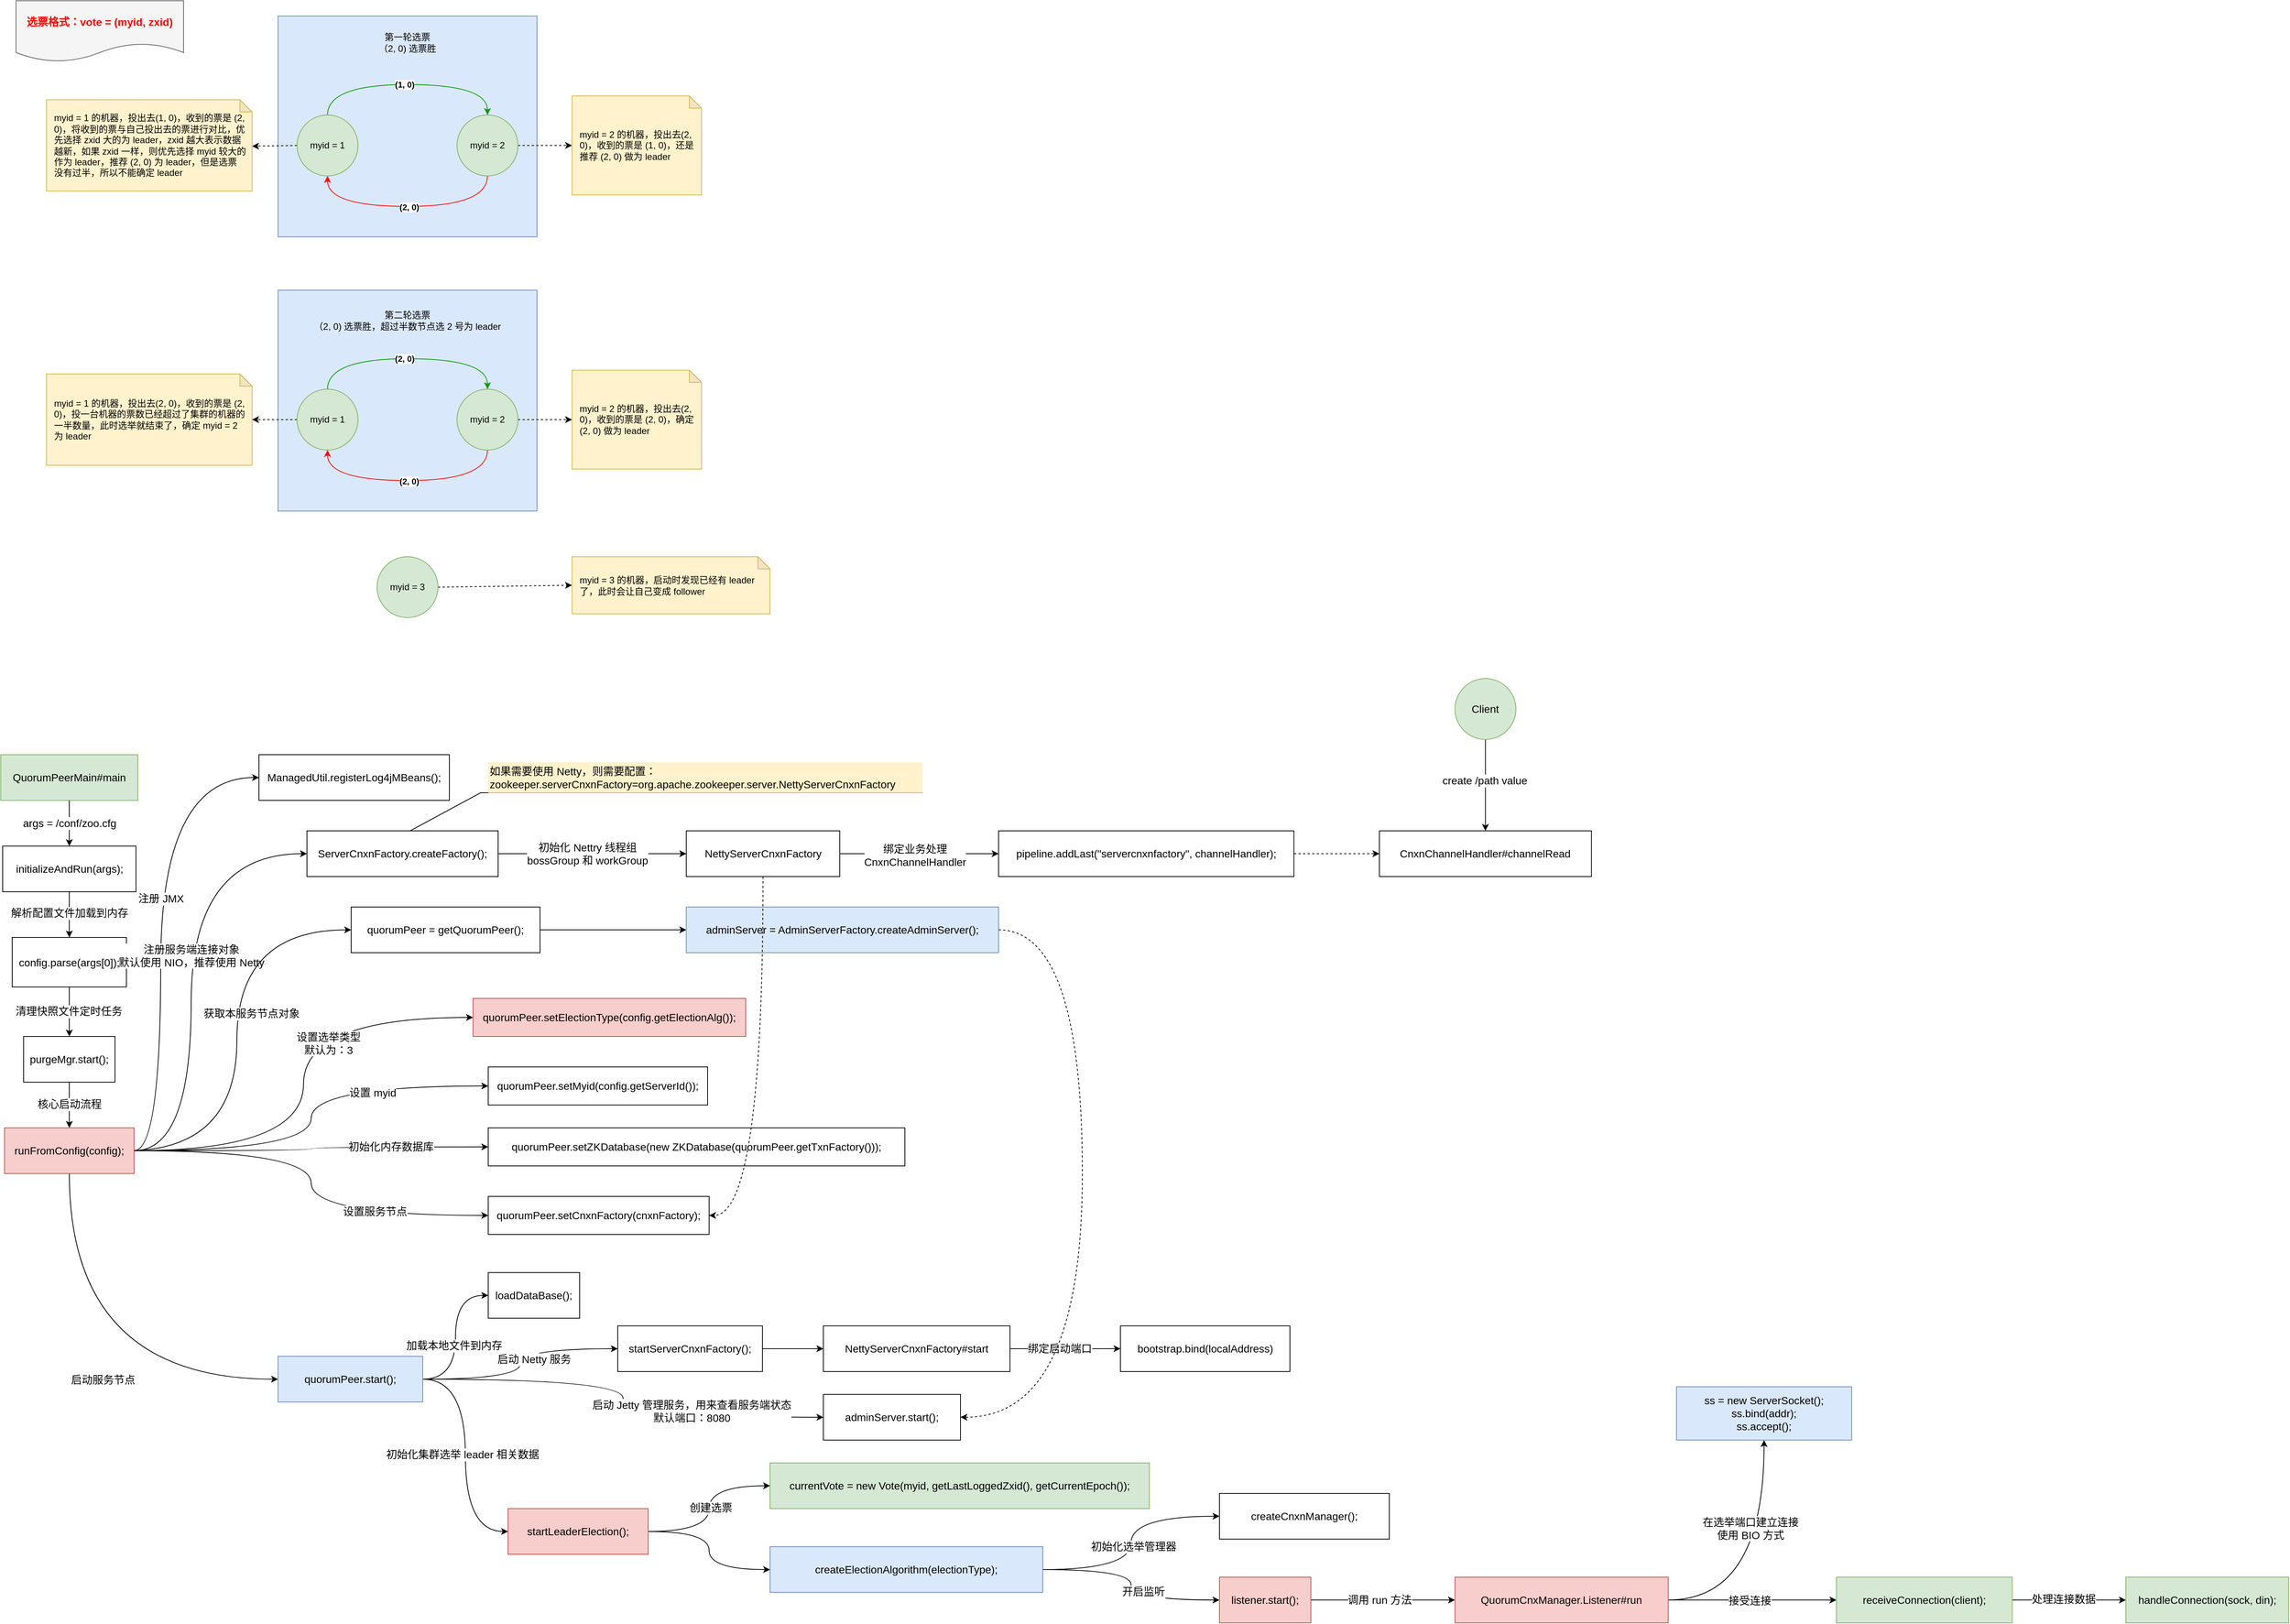 <mxfile version="16.5.6" type="github">
  <diagram id="eeuKYtuncwknBs3eNNl9" name="Page-1">
    <mxGraphModel dx="1395" dy="861" grid="1" gridSize="10" guides="1" tooltips="1" connect="1" arrows="1" fold="1" page="1" pageScale="1" pageWidth="827" pageHeight="1169" math="0" shadow="0">
      <root>
        <mxCell id="0" />
        <mxCell id="1" parent="0" />
        <mxCell id="-ZEZr_MwCLdf86qs8En4-5" value="" style="rounded=0;whiteSpace=wrap;html=1;fillColor=#dae8fc;strokeColor=#6c8ebf;" parent="1" vertex="1">
          <mxGeometry x="464" y="90" width="340" height="290" as="geometry" />
        </mxCell>
        <mxCell id="-ZEZr_MwCLdf86qs8En4-3" style="edgeStyle=orthogonalEdgeStyle;rounded=0;orthogonalLoop=1;jettySize=auto;html=1;exitX=0.5;exitY=0;exitDx=0;exitDy=0;entryX=0.5;entryY=0;entryDx=0;entryDy=0;curved=1;strokeColor=#009900;" parent="1" source="-ZEZr_MwCLdf86qs8En4-1" target="-ZEZr_MwCLdf86qs8En4-2" edge="1">
          <mxGeometry relative="1" as="geometry">
            <Array as="points">
              <mxPoint x="529" y="180" />
              <mxPoint x="739" y="180" />
            </Array>
          </mxGeometry>
        </mxCell>
        <mxCell id="-ZEZr_MwCLdf86qs8En4-7" value="&lt;b&gt;(1, 0)&lt;/b&gt;" style="edgeLabel;html=1;align=center;verticalAlign=middle;resizable=0;points=[];" parent="-ZEZr_MwCLdf86qs8En4-3" vertex="1" connectable="0">
          <mxGeometry x="-0.028" relative="1" as="geometry">
            <mxPoint as="offset" />
          </mxGeometry>
        </mxCell>
        <mxCell id="S4009wVQ3V9HcJUpgxrX-2" style="rounded=0;orthogonalLoop=1;jettySize=auto;html=1;exitX=0;exitY=0.5;exitDx=0;exitDy=0;entryX=1;entryY=0.508;entryDx=0;entryDy=0;entryPerimeter=0;dashed=1;" edge="1" parent="1" source="-ZEZr_MwCLdf86qs8En4-1" target="S4009wVQ3V9HcJUpgxrX-1">
          <mxGeometry relative="1" as="geometry" />
        </mxCell>
        <mxCell id="-ZEZr_MwCLdf86qs8En4-1" value="myid = 1" style="ellipse;whiteSpace=wrap;html=1;aspect=fixed;fillColor=#d5e8d4;strokeColor=#82b366;" parent="1" vertex="1">
          <mxGeometry x="489" y="220" width="80" height="80" as="geometry" />
        </mxCell>
        <mxCell id="-ZEZr_MwCLdf86qs8En4-4" style="edgeStyle=orthogonalEdgeStyle;curved=1;rounded=0;orthogonalLoop=1;jettySize=auto;html=1;exitX=0.5;exitY=1;exitDx=0;exitDy=0;entryX=0.5;entryY=1;entryDx=0;entryDy=0;strokeColor=#FF0000;" parent="1" source="-ZEZr_MwCLdf86qs8En4-2" target="-ZEZr_MwCLdf86qs8En4-1" edge="1">
          <mxGeometry relative="1" as="geometry">
            <Array as="points">
              <mxPoint x="739" y="340" />
              <mxPoint x="529" y="340" />
            </Array>
          </mxGeometry>
        </mxCell>
        <mxCell id="-ZEZr_MwCLdf86qs8En4-8" value="&lt;b&gt;(2, 0)&lt;/b&gt;" style="edgeLabel;html=1;align=center;verticalAlign=middle;resizable=0;points=[];" parent="-ZEZr_MwCLdf86qs8En4-4" vertex="1" connectable="0">
          <mxGeometry x="-0.014" y="1" relative="1" as="geometry">
            <mxPoint as="offset" />
          </mxGeometry>
        </mxCell>
        <mxCell id="S4009wVQ3V9HcJUpgxrX-6" style="edgeStyle=none;rounded=0;orthogonalLoop=1;jettySize=auto;html=1;exitX=1;exitY=0.5;exitDx=0;exitDy=0;dashed=1;" edge="1" parent="1" source="-ZEZr_MwCLdf86qs8En4-2" target="S4009wVQ3V9HcJUpgxrX-5">
          <mxGeometry relative="1" as="geometry" />
        </mxCell>
        <mxCell id="-ZEZr_MwCLdf86qs8En4-2" value="myid = 2" style="ellipse;whiteSpace=wrap;html=1;aspect=fixed;fillColor=#d5e8d4;strokeColor=#82b366;" parent="1" vertex="1">
          <mxGeometry x="699" y="220" width="80" height="80" as="geometry" />
        </mxCell>
        <mxCell id="-ZEZr_MwCLdf86qs8En4-6" value="第一轮选票&lt;br&gt;（2, 0) 选票胜" style="text;html=1;strokeColor=none;fillColor=none;align=center;verticalAlign=middle;whiteSpace=wrap;rounded=0;" parent="1" vertex="1">
          <mxGeometry x="576" y="110" width="116" height="30" as="geometry" />
        </mxCell>
        <mxCell id="S4009wVQ3V9HcJUpgxrX-1" value="myid = 1 的机器，投出去(1, 0)，收到的票是 (2, 0)，将收到的票与自己投出去的票进行对比，优先选择 zxid 大的为 leader，zxid 越大表示数据越新，如果 zxid 一样，则优先选择 myid 较大的作为 leader，推荐 (2, 0) 为 leader，但是选票没有过半，所以不能确定 leader" style="shape=note;whiteSpace=wrap;html=1;backgroundOutline=1;darkOpacity=0.05;size=16;perimeterSpacing=0;spacing=5;spacingTop=5;spacingLeft=5;spacingBottom=5;spacingRight=5;align=left;fillColor=#fff2cc;strokeColor=#d6b656;" vertex="1" parent="1">
          <mxGeometry x="160" y="200" width="270" height="120" as="geometry" />
        </mxCell>
        <mxCell id="S4009wVQ3V9HcJUpgxrX-5" value="myid = 2 的机器，投出去(2, 0)，收到的票是 (1, 0)，还是推荐 (2, 0) 做为 leader" style="shape=note;whiteSpace=wrap;html=1;backgroundOutline=1;darkOpacity=0.05;size=16;perimeterSpacing=0;spacing=5;spacingTop=5;spacingLeft=5;spacingBottom=5;spacingRight=5;align=left;fillColor=#fff2cc;strokeColor=#d6b656;" vertex="1" parent="1">
          <mxGeometry x="850" y="195" width="170" height="130" as="geometry" />
        </mxCell>
        <mxCell id="S4009wVQ3V9HcJUpgxrX-7" value="" style="rounded=0;whiteSpace=wrap;html=1;fillColor=#dae8fc;strokeColor=#6c8ebf;" vertex="1" parent="1">
          <mxGeometry x="464" y="450" width="340" height="290" as="geometry" />
        </mxCell>
        <mxCell id="S4009wVQ3V9HcJUpgxrX-8" style="edgeStyle=orthogonalEdgeStyle;rounded=0;orthogonalLoop=1;jettySize=auto;html=1;exitX=0.5;exitY=0;exitDx=0;exitDy=0;entryX=0.5;entryY=0;entryDx=0;entryDy=0;curved=1;strokeColor=#009900;" edge="1" parent="1" source="S4009wVQ3V9HcJUpgxrX-10" target="S4009wVQ3V9HcJUpgxrX-13">
          <mxGeometry relative="1" as="geometry">
            <Array as="points">
              <mxPoint x="529" y="540" />
              <mxPoint x="739" y="540" />
            </Array>
          </mxGeometry>
        </mxCell>
        <mxCell id="S4009wVQ3V9HcJUpgxrX-9" value="(2, 0)" style="edgeLabel;html=1;align=center;verticalAlign=middle;resizable=0;points=[];fontStyle=1" vertex="1" connectable="0" parent="S4009wVQ3V9HcJUpgxrX-8">
          <mxGeometry x="-0.028" relative="1" as="geometry">
            <mxPoint as="offset" />
          </mxGeometry>
        </mxCell>
        <mxCell id="S4009wVQ3V9HcJUpgxrX-16" style="edgeStyle=none;rounded=0;orthogonalLoop=1;jettySize=auto;html=1;exitX=0;exitY=0.5;exitDx=0;exitDy=0;entryX=1;entryY=0.5;entryDx=0;entryDy=0;entryPerimeter=0;dashed=1;" edge="1" parent="1" source="S4009wVQ3V9HcJUpgxrX-10" target="S4009wVQ3V9HcJUpgxrX-15">
          <mxGeometry relative="1" as="geometry" />
        </mxCell>
        <mxCell id="S4009wVQ3V9HcJUpgxrX-10" value="myid = 1" style="ellipse;whiteSpace=wrap;html=1;aspect=fixed;fillColor=#d5e8d4;strokeColor=#82b366;" vertex="1" parent="1">
          <mxGeometry x="489" y="580" width="80" height="80" as="geometry" />
        </mxCell>
        <mxCell id="S4009wVQ3V9HcJUpgxrX-11" style="edgeStyle=orthogonalEdgeStyle;curved=1;rounded=0;orthogonalLoop=1;jettySize=auto;html=1;exitX=0.5;exitY=1;exitDx=0;exitDy=0;entryX=0.5;entryY=1;entryDx=0;entryDy=0;strokeColor=#FF0000;" edge="1" parent="1" source="S4009wVQ3V9HcJUpgxrX-13" target="S4009wVQ3V9HcJUpgxrX-10">
          <mxGeometry relative="1" as="geometry">
            <Array as="points">
              <mxPoint x="739" y="700" />
              <mxPoint x="529" y="700" />
            </Array>
          </mxGeometry>
        </mxCell>
        <mxCell id="S4009wVQ3V9HcJUpgxrX-12" value="(2, 0)" style="edgeLabel;html=1;align=center;verticalAlign=middle;resizable=0;points=[];fontStyle=1" vertex="1" connectable="0" parent="S4009wVQ3V9HcJUpgxrX-11">
          <mxGeometry x="-0.014" y="1" relative="1" as="geometry">
            <mxPoint as="offset" />
          </mxGeometry>
        </mxCell>
        <mxCell id="S4009wVQ3V9HcJUpgxrX-18" style="edgeStyle=none;rounded=0;orthogonalLoop=1;jettySize=auto;html=1;exitX=1;exitY=0.5;exitDx=0;exitDy=0;entryX=0;entryY=0.5;entryDx=0;entryDy=0;entryPerimeter=0;dashed=1;strokeColor=#000000;" edge="1" parent="1" source="S4009wVQ3V9HcJUpgxrX-13" target="S4009wVQ3V9HcJUpgxrX-17">
          <mxGeometry relative="1" as="geometry" />
        </mxCell>
        <mxCell id="S4009wVQ3V9HcJUpgxrX-13" value="myid = 2" style="ellipse;whiteSpace=wrap;html=1;aspect=fixed;fillColor=#d5e8d4;strokeColor=#82b366;" vertex="1" parent="1">
          <mxGeometry x="699" y="580" width="80" height="80" as="geometry" />
        </mxCell>
        <mxCell id="S4009wVQ3V9HcJUpgxrX-14" value="第二轮选票&lt;br&gt;（2, 0) 选票胜，超过半数节点选 2 号为 leader" style="text;html=1;strokeColor=none;fillColor=none;align=center;verticalAlign=middle;whiteSpace=wrap;rounded=0;" vertex="1" parent="1">
          <mxGeometry x="502" y="470" width="264" height="40" as="geometry" />
        </mxCell>
        <mxCell id="S4009wVQ3V9HcJUpgxrX-15" value="myid = 1 的机器，投出去(2, 0)，收到的票是 (2, 0)，投一台机器的票数已经超过了集群的机器的一半数量，此时选举就结束了，确定 myid = 2 为 leader" style="shape=note;whiteSpace=wrap;html=1;backgroundOutline=1;darkOpacity=0.05;size=16;perimeterSpacing=0;spacing=5;spacingTop=5;spacingLeft=5;spacingBottom=5;spacingRight=5;align=left;fillColor=#fff2cc;strokeColor=#d6b656;" vertex="1" parent="1">
          <mxGeometry x="160" y="560" width="270" height="120" as="geometry" />
        </mxCell>
        <mxCell id="S4009wVQ3V9HcJUpgxrX-17" value="myid = 2 的机器，投出去(2, 0)，收到的票是 (2, 0)，确定 (2, 0) 做为 leader" style="shape=note;whiteSpace=wrap;html=1;backgroundOutline=1;darkOpacity=0.05;size=16;perimeterSpacing=0;spacing=5;spacingTop=5;spacingLeft=5;spacingBottom=5;spacingRight=5;align=left;fillColor=#fff2cc;strokeColor=#d6b656;" vertex="1" parent="1">
          <mxGeometry x="850" y="555" width="170" height="130" as="geometry" />
        </mxCell>
        <mxCell id="S4009wVQ3V9HcJUpgxrX-19" value="&lt;b&gt;&lt;font style=&quot;font-size: 14px&quot; color=&quot;#ff0000&quot;&gt;选票格式：vote = (myid, zxid)&lt;/font&gt;&lt;/b&gt;" style="shape=document;whiteSpace=wrap;html=1;boundedLbl=1;fillColor=#f5f5f5;strokeColor=#666666;fontColor=#333333;" vertex="1" parent="1">
          <mxGeometry x="120" y="70" width="220" height="80" as="geometry" />
        </mxCell>
        <mxCell id="S4009wVQ3V9HcJUpgxrX-22" style="edgeStyle=none;rounded=0;orthogonalLoop=1;jettySize=auto;html=1;exitX=1;exitY=0.5;exitDx=0;exitDy=0;entryX=0;entryY=0.5;entryDx=0;entryDy=0;entryPerimeter=0;dashed=1;fontSize=14;fontColor=#FF0000;strokeColor=#000000;" edge="1" parent="1" source="S4009wVQ3V9HcJUpgxrX-20" target="S4009wVQ3V9HcJUpgxrX-21">
          <mxGeometry relative="1" as="geometry" />
        </mxCell>
        <mxCell id="S4009wVQ3V9HcJUpgxrX-20" value="myid = 3" style="ellipse;whiteSpace=wrap;html=1;aspect=fixed;fillColor=#d5e8d4;strokeColor=#82b366;" vertex="1" parent="1">
          <mxGeometry x="594" y="800" width="80" height="80" as="geometry" />
        </mxCell>
        <mxCell id="S4009wVQ3V9HcJUpgxrX-21" value="myid = 3 的机器，启动时发现已经有 leader 了，此时会让自己变成 follower" style="shape=note;whiteSpace=wrap;html=1;backgroundOutline=1;darkOpacity=0.05;size=16;perimeterSpacing=0;spacing=5;spacingTop=5;spacingLeft=5;spacingBottom=5;spacingRight=5;align=left;fillColor=#fff2cc;strokeColor=#d6b656;" vertex="1" parent="1">
          <mxGeometry x="850" y="800" width="260" height="75" as="geometry" />
        </mxCell>
        <mxCell id="S4009wVQ3V9HcJUpgxrX-27" value="" style="edgeStyle=none;rounded=0;orthogonalLoop=1;jettySize=auto;html=1;fontFamily=Helvetica;fontSize=14;fontColor=default;strokeColor=#000000;" edge="1" parent="1" source="S4009wVQ3V9HcJUpgxrX-23" target="S4009wVQ3V9HcJUpgxrX-26">
          <mxGeometry relative="1" as="geometry" />
        </mxCell>
        <mxCell id="S4009wVQ3V9HcJUpgxrX-28" value="args = /conf/zoo.cfg" style="edgeLabel;html=1;align=center;verticalAlign=middle;resizable=0;points=[];fontSize=14;fontFamily=Helvetica;fontColor=default;" vertex="1" connectable="0" parent="S4009wVQ3V9HcJUpgxrX-27">
          <mxGeometry x="-0.312" y="-1" relative="1" as="geometry">
            <mxPoint x="1" y="9" as="offset" />
          </mxGeometry>
        </mxCell>
        <mxCell id="S4009wVQ3V9HcJUpgxrX-23" value="QuorumPeerMain#main" style="rounded=0;whiteSpace=wrap;html=1;fontSize=14;fillColor=#d5e8d4;strokeColor=#82b366;" vertex="1" parent="1">
          <mxGeometry x="100" y="1060" width="180" height="60" as="geometry" />
        </mxCell>
        <mxCell id="S4009wVQ3V9HcJUpgxrX-32" value="" style="edgeStyle=none;rounded=0;orthogonalLoop=1;jettySize=auto;html=1;fontFamily=Helvetica;fontSize=14;fontColor=default;strokeColor=#000000;" edge="1" parent="1" source="S4009wVQ3V9HcJUpgxrX-26" target="S4009wVQ3V9HcJUpgxrX-31">
          <mxGeometry relative="1" as="geometry" />
        </mxCell>
        <mxCell id="S4009wVQ3V9HcJUpgxrX-33" value="解析配置文件加载到内存" style="edgeLabel;html=1;align=center;verticalAlign=middle;resizable=0;points=[];fontSize=14;fontFamily=Helvetica;fontColor=default;" vertex="1" connectable="0" parent="S4009wVQ3V9HcJUpgxrX-32">
          <mxGeometry x="-0.067" relative="1" as="geometry">
            <mxPoint as="offset" />
          </mxGeometry>
        </mxCell>
        <mxCell id="S4009wVQ3V9HcJUpgxrX-26" value="initializeAndRun(args);" style="whiteSpace=wrap;html=1;fontSize=14;rounded=0;" vertex="1" parent="1">
          <mxGeometry x="102.5" y="1180" width="175" height="60" as="geometry" />
        </mxCell>
        <mxCell id="S4009wVQ3V9HcJUpgxrX-35" value="" style="edgeStyle=none;rounded=0;orthogonalLoop=1;jettySize=auto;html=1;fontFamily=Helvetica;fontSize=14;fontColor=default;strokeColor=#000000;" edge="1" parent="1" source="S4009wVQ3V9HcJUpgxrX-31" target="S4009wVQ3V9HcJUpgxrX-34">
          <mxGeometry relative="1" as="geometry" />
        </mxCell>
        <mxCell id="S4009wVQ3V9HcJUpgxrX-36" value="清理快照文件定时任务" style="edgeLabel;html=1;align=center;verticalAlign=middle;resizable=0;points=[];fontSize=14;fontFamily=Helvetica;fontColor=default;" vertex="1" connectable="0" parent="S4009wVQ3V9HcJUpgxrX-35">
          <mxGeometry x="-0.03" y="-1" relative="1" as="geometry">
            <mxPoint as="offset" />
          </mxGeometry>
        </mxCell>
        <mxCell id="S4009wVQ3V9HcJUpgxrX-31" value="config.parse(args[0]);" style="whiteSpace=wrap;html=1;fontSize=14;fillColor=rgb(255, 255, 255);strokeColor=rgb(0, 0, 0);fontColor=rgb(0, 0, 0);rounded=0;" vertex="1" parent="1">
          <mxGeometry x="115" y="1300" width="150" height="65" as="geometry" />
        </mxCell>
        <mxCell id="S4009wVQ3V9HcJUpgxrX-38" value="" style="edgeStyle=none;rounded=0;orthogonalLoop=1;jettySize=auto;html=1;fontFamily=Helvetica;fontSize=14;fontColor=default;strokeColor=#000000;" edge="1" parent="1" source="S4009wVQ3V9HcJUpgxrX-34" target="S4009wVQ3V9HcJUpgxrX-37">
          <mxGeometry relative="1" as="geometry" />
        </mxCell>
        <mxCell id="S4009wVQ3V9HcJUpgxrX-39" value="核心启动流程" style="edgeLabel;html=1;align=center;verticalAlign=middle;resizable=0;points=[];fontSize=14;fontFamily=Helvetica;fontColor=default;" vertex="1" connectable="0" parent="S4009wVQ3V9HcJUpgxrX-38">
          <mxGeometry x="-0.04" relative="1" as="geometry">
            <mxPoint as="offset" />
          </mxGeometry>
        </mxCell>
        <mxCell id="S4009wVQ3V9HcJUpgxrX-34" value="purgeMgr.start();" style="whiteSpace=wrap;html=1;fontSize=14;fillColor=rgb(255, 255, 255);strokeColor=rgb(0, 0, 0);fontColor=rgb(0, 0, 0);rounded=0;" vertex="1" parent="1">
          <mxGeometry x="130" y="1430" width="120" height="60" as="geometry" />
        </mxCell>
        <mxCell id="S4009wVQ3V9HcJUpgxrX-41" value="" style="edgeStyle=orthogonalEdgeStyle;rounded=0;orthogonalLoop=1;jettySize=auto;html=1;fontFamily=Helvetica;fontSize=14;fontColor=default;strokeColor=#000000;curved=1;entryX=0;entryY=0.5;entryDx=0;entryDy=0;" edge="1" parent="1" source="S4009wVQ3V9HcJUpgxrX-37" target="S4009wVQ3V9HcJUpgxrX-40">
          <mxGeometry relative="1" as="geometry">
            <Array as="points">
              <mxPoint x="310" y="1580" />
              <mxPoint x="310" y="1090" />
            </Array>
          </mxGeometry>
        </mxCell>
        <mxCell id="S4009wVQ3V9HcJUpgxrX-42" value="注册 JMX" style="edgeLabel;html=1;align=center;verticalAlign=middle;resizable=0;points=[];fontSize=14;fontFamily=Helvetica;fontColor=default;" vertex="1" connectable="0" parent="S4009wVQ3V9HcJUpgxrX-41">
          <mxGeometry x="0.12" y="1" relative="1" as="geometry">
            <mxPoint x="1" as="offset" />
          </mxGeometry>
        </mxCell>
        <mxCell id="S4009wVQ3V9HcJUpgxrX-44" value="" style="edgeStyle=orthogonalEdgeStyle;curved=1;rounded=0;orthogonalLoop=1;jettySize=auto;html=1;fontFamily=Helvetica;fontSize=14;fontColor=default;strokeColor=#000000;entryX=0;entryY=0.5;entryDx=0;entryDy=0;" edge="1" parent="1" source="S4009wVQ3V9HcJUpgxrX-37" target="S4009wVQ3V9HcJUpgxrX-43">
          <mxGeometry relative="1" as="geometry">
            <Array as="points">
              <mxPoint x="350" y="1580" />
              <mxPoint x="350" y="1190" />
            </Array>
          </mxGeometry>
        </mxCell>
        <mxCell id="S4009wVQ3V9HcJUpgxrX-45" value="注册服务端连接对象&lt;br&gt;默认使用 NIO，推荐使用 Netty" style="edgeLabel;html=1;align=center;verticalAlign=middle;resizable=0;points=[];fontSize=14;fontFamily=Helvetica;fontColor=default;" vertex="1" connectable="0" parent="S4009wVQ3V9HcJUpgxrX-44">
          <mxGeometry x="0.078" y="1" relative="1" as="geometry">
            <mxPoint x="1" y="1" as="offset" />
          </mxGeometry>
        </mxCell>
        <mxCell id="S4009wVQ3V9HcJUpgxrX-61" value="" style="edgeStyle=orthogonalEdgeStyle;rounded=0;orthogonalLoop=1;jettySize=auto;html=1;fontFamily=Helvetica;fontSize=14;fontColor=default;strokeColor=#000000;exitX=1;exitY=0.5;exitDx=0;exitDy=0;curved=1;entryX=0;entryY=0.5;entryDx=0;entryDy=0;" edge="1" parent="1" target="S4009wVQ3V9HcJUpgxrX-60">
          <mxGeometry relative="1" as="geometry">
            <mxPoint x="265" y="1580" as="sourcePoint" />
            <mxPoint x="550" y="1290" as="targetPoint" />
            <Array as="points">
              <mxPoint x="410" y="1580" />
              <mxPoint x="410" y="1290" />
            </Array>
          </mxGeometry>
        </mxCell>
        <mxCell id="S4009wVQ3V9HcJUpgxrX-62" value="获取本服务节点对象" style="edgeLabel;html=1;align=center;verticalAlign=middle;resizable=0;points=[];fontSize=14;fontFamily=Helvetica;fontColor=default;" vertex="1" connectable="0" parent="S4009wVQ3V9HcJUpgxrX-61">
          <mxGeometry x="0.67" y="-27" relative="1" as="geometry">
            <mxPoint x="-35" y="83" as="offset" />
          </mxGeometry>
        </mxCell>
        <mxCell id="S4009wVQ3V9HcJUpgxrX-78" value="" style="edgeStyle=orthogonalEdgeStyle;curved=1;rounded=0;orthogonalLoop=1;jettySize=auto;html=1;fontFamily=Helvetica;fontSize=14;fontColor=default;strokeColor=#000000;entryX=0;entryY=0.5;entryDx=0;entryDy=0;exitX=0.5;exitY=1;exitDx=0;exitDy=0;" edge="1" parent="1" source="S4009wVQ3V9HcJUpgxrX-37" target="S4009wVQ3V9HcJUpgxrX-77">
          <mxGeometry relative="1" as="geometry" />
        </mxCell>
        <mxCell id="S4009wVQ3V9HcJUpgxrX-79" value="启动服务节点" style="edgeLabel;html=1;align=center;verticalAlign=middle;resizable=0;points=[];fontSize=14;fontFamily=Helvetica;fontColor=default;" vertex="1" connectable="0" parent="S4009wVQ3V9HcJUpgxrX-78">
          <mxGeometry x="0.154" y="-3" relative="1" as="geometry">
            <mxPoint y="-2" as="offset" />
          </mxGeometry>
        </mxCell>
        <mxCell id="S4009wVQ3V9HcJUpgxrX-93" style="edgeStyle=orthogonalEdgeStyle;curved=1;rounded=0;orthogonalLoop=1;jettySize=auto;html=1;exitX=1;exitY=0.5;exitDx=0;exitDy=0;entryX=0;entryY=0.5;entryDx=0;entryDy=0;fontFamily=Helvetica;fontSize=14;fontColor=default;strokeColor=#000000;" edge="1" parent="1" source="S4009wVQ3V9HcJUpgxrX-37" target="S4009wVQ3V9HcJUpgxrX-67">
          <mxGeometry relative="1" as="geometry" />
        </mxCell>
        <mxCell id="S4009wVQ3V9HcJUpgxrX-96" value="设置 myid" style="edgeLabel;html=1;align=center;verticalAlign=middle;resizable=0;points=[];fontSize=14;fontFamily=Helvetica;fontColor=default;" vertex="1" connectable="0" parent="S4009wVQ3V9HcJUpgxrX-93">
          <mxGeometry x="0.445" y="-9" relative="1" as="geometry">
            <mxPoint as="offset" />
          </mxGeometry>
        </mxCell>
        <mxCell id="S4009wVQ3V9HcJUpgxrX-94" style="edgeStyle=orthogonalEdgeStyle;curved=1;rounded=0;orthogonalLoop=1;jettySize=auto;html=1;exitX=1;exitY=0.5;exitDx=0;exitDy=0;entryX=0;entryY=0.5;entryDx=0;entryDy=0;fontFamily=Helvetica;fontSize=14;fontColor=default;strokeColor=#000000;" edge="1" parent="1" source="S4009wVQ3V9HcJUpgxrX-37" target="S4009wVQ3V9HcJUpgxrX-71">
          <mxGeometry relative="1" as="geometry" />
        </mxCell>
        <mxCell id="S4009wVQ3V9HcJUpgxrX-97" value="初始化内存数据库" style="edgeLabel;html=1;align=center;verticalAlign=middle;resizable=0;points=[];fontSize=14;fontFamily=Helvetica;fontColor=default;" vertex="1" connectable="0" parent="S4009wVQ3V9HcJUpgxrX-94">
          <mxGeometry x="0.456" relative="1" as="geometry">
            <mxPoint as="offset" />
          </mxGeometry>
        </mxCell>
        <mxCell id="S4009wVQ3V9HcJUpgxrX-95" style="edgeStyle=orthogonalEdgeStyle;curved=1;rounded=0;orthogonalLoop=1;jettySize=auto;html=1;exitX=1;exitY=0.5;exitDx=0;exitDy=0;entryX=0;entryY=0.5;entryDx=0;entryDy=0;fontFamily=Helvetica;fontSize=14;fontColor=default;strokeColor=#000000;" edge="1" parent="1" source="S4009wVQ3V9HcJUpgxrX-37" target="S4009wVQ3V9HcJUpgxrX-74">
          <mxGeometry relative="1" as="geometry" />
        </mxCell>
        <mxCell id="S4009wVQ3V9HcJUpgxrX-98" value="设置服务节点" style="edgeLabel;html=1;align=center;verticalAlign=middle;resizable=0;points=[];fontSize=14;fontFamily=Helvetica;fontColor=default;" vertex="1" connectable="0" parent="S4009wVQ3V9HcJUpgxrX-95">
          <mxGeometry x="0.458" y="5" relative="1" as="geometry">
            <mxPoint as="offset" />
          </mxGeometry>
        </mxCell>
        <mxCell id="S4009wVQ3V9HcJUpgxrX-37" value="runFromConfig(config);" style="whiteSpace=wrap;html=1;fontSize=14;fillColor=#f8cecc;strokeColor=#b85450;rounded=0;" vertex="1" parent="1">
          <mxGeometry x="105" y="1550" width="170" height="60" as="geometry" />
        </mxCell>
        <mxCell id="S4009wVQ3V9HcJUpgxrX-40" value="ManagedUtil.registerLog4jMBeans();" style="whiteSpace=wrap;html=1;fontSize=14;rounded=0;" vertex="1" parent="1">
          <mxGeometry x="439" y="1060" width="250" height="60" as="geometry" />
        </mxCell>
        <mxCell id="S4009wVQ3V9HcJUpgxrX-47" value="" style="edgeStyle=orthogonalEdgeStyle;curved=1;rounded=0;orthogonalLoop=1;jettySize=auto;html=1;fontFamily=Helvetica;fontSize=14;fontColor=default;strokeColor=#000000;" edge="1" parent="1" source="S4009wVQ3V9HcJUpgxrX-43" target="S4009wVQ3V9HcJUpgxrX-46">
          <mxGeometry relative="1" as="geometry" />
        </mxCell>
        <mxCell id="S4009wVQ3V9HcJUpgxrX-51" value="初始化 Nettry 线程组&lt;br&gt;bossGroup 和 workGroup" style="edgeLabel;html=1;align=center;verticalAlign=middle;resizable=0;points=[];fontSize=14;fontFamily=Helvetica;fontColor=default;" vertex="1" connectable="0" parent="S4009wVQ3V9HcJUpgxrX-47">
          <mxGeometry x="-0.216" relative="1" as="geometry">
            <mxPoint x="20" as="offset" />
          </mxGeometry>
        </mxCell>
        <mxCell id="S4009wVQ3V9HcJUpgxrX-43" value="ServerCnxnFactory.createFactory();" style="whiteSpace=wrap;html=1;fontSize=14;rounded=0;" vertex="1" parent="1">
          <mxGeometry x="502" y="1160" width="251" height="60" as="geometry" />
        </mxCell>
        <mxCell id="S4009wVQ3V9HcJUpgxrX-53" value="" style="edgeStyle=entityRelationEdgeStyle;rounded=0;orthogonalLoop=1;jettySize=auto;html=1;fontFamily=Helvetica;fontSize=14;fontColor=default;strokeColor=#000000;" edge="1" parent="1" source="S4009wVQ3V9HcJUpgxrX-46" target="S4009wVQ3V9HcJUpgxrX-52">
          <mxGeometry relative="1" as="geometry" />
        </mxCell>
        <mxCell id="S4009wVQ3V9HcJUpgxrX-54" value="绑定业务处理&lt;br&gt;CnxnChannelHandler" style="edgeLabel;html=1;align=center;verticalAlign=middle;resizable=0;points=[];fontSize=14;fontFamily=Helvetica;fontColor=default;" vertex="1" connectable="0" parent="S4009wVQ3V9HcJUpgxrX-53">
          <mxGeometry x="-0.064" y="-1" relative="1" as="geometry">
            <mxPoint x="1" y="1" as="offset" />
          </mxGeometry>
        </mxCell>
        <mxCell id="S4009wVQ3V9HcJUpgxrX-46" value="&lt;span style=&quot;text-align: left&quot;&gt;NettyServerCnxnFactory&lt;/span&gt;" style="whiteSpace=wrap;html=1;fontSize=14;fillColor=rgb(255, 255, 255);strokeColor=rgb(0, 0, 0);fontColor=rgb(0, 0, 0);rounded=0;" vertex="1" parent="1">
          <mxGeometry x="1000" y="1160" width="201.5" height="60" as="geometry" />
        </mxCell>
        <mxCell id="S4009wVQ3V9HcJUpgxrX-49" value="如果需要使用 Netty，则需要配置：&amp;nbsp;&lt;br&gt;zookeeper.serverCnxnFactory=org.apache.zookeeper.server.NettyServerCnxnFactory" style="whiteSpace=wrap;html=1;shape=partialRectangle;top=0;left=0;bottom=1;right=0;points=[[0,1],[1,1]];fillColor=#fff2cc;align=left;verticalAlign=bottom;routingCenterY=0.5;snapToPoint=1;recursiveResize=0;autosize=1;treeFolding=1;treeMoving=1;newEdgeStyle={&quot;edgeStyle&quot;:&quot;entityRelationEdgeStyle&quot;,&quot;startArrow&quot;:&quot;none&quot;,&quot;endArrow&quot;:&quot;none&quot;,&quot;segment&quot;:10,&quot;curved&quot;:1};rounded=0;fontFamily=Helvetica;fontSize=14;strokeColor=#d6b656;" vertex="1" parent="1">
          <mxGeometry x="740" y="1070" width="570" height="40" as="geometry" />
        </mxCell>
        <mxCell id="S4009wVQ3V9HcJUpgxrX-50" value="" style="edgeStyle=entityRelationEdgeStyle;startArrow=none;endArrow=none;segment=10;rounded=0;fontColor=#000000;fontFamily=Helvetica;fontSize=14;strokeColor=#000000;exitX=0.5;exitY=0;exitDx=0;exitDy=0;" edge="1" target="S4009wVQ3V9HcJUpgxrX-49" parent="1" source="S4009wVQ3V9HcJUpgxrX-43">
          <mxGeometry relative="1" as="geometry">
            <mxPoint x="616.25" y="1150" as="sourcePoint" />
          </mxGeometry>
        </mxCell>
        <mxCell id="S4009wVQ3V9HcJUpgxrX-56" value="" style="edgeStyle=entityRelationEdgeStyle;rounded=0;orthogonalLoop=1;jettySize=auto;html=1;fontFamily=Helvetica;fontSize=14;fontColor=default;strokeColor=#000000;dashed=1;" edge="1" parent="1" source="S4009wVQ3V9HcJUpgxrX-52" target="S4009wVQ3V9HcJUpgxrX-55">
          <mxGeometry relative="1" as="geometry" />
        </mxCell>
        <mxCell id="S4009wVQ3V9HcJUpgxrX-52" value="pipeline.addLast(&quot;servercnxnfactory&quot;, channelHandler);" style="whiteSpace=wrap;html=1;fontSize=14;fillColor=rgb(255, 255, 255);strokeColor=rgb(0, 0, 0);fontColor=rgb(0, 0, 0);rounded=0;" vertex="1" parent="1">
          <mxGeometry x="1410" y="1160" width="387.75" height="60" as="geometry" />
        </mxCell>
        <mxCell id="S4009wVQ3V9HcJUpgxrX-55" value="CnxnChannelHandler#channelRead" style="whiteSpace=wrap;html=1;fontSize=14;fillColor=rgb(255, 255, 255);strokeColor=rgb(0, 0, 0);fontColor=rgb(0, 0, 0);rounded=0;" vertex="1" parent="1">
          <mxGeometry x="1910" y="1160" width="278.38" height="60" as="geometry" />
        </mxCell>
        <mxCell id="S4009wVQ3V9HcJUpgxrX-58" style="rounded=0;orthogonalLoop=1;jettySize=auto;html=1;exitX=0.5;exitY=1;exitDx=0;exitDy=0;entryX=0.5;entryY=0;entryDx=0;entryDy=0;fontFamily=Helvetica;fontSize=14;fontColor=default;strokeColor=#000000;" edge="1" parent="1" source="S4009wVQ3V9HcJUpgxrX-57" target="S4009wVQ3V9HcJUpgxrX-55">
          <mxGeometry relative="1" as="geometry" />
        </mxCell>
        <mxCell id="S4009wVQ3V9HcJUpgxrX-59" value="create /path value" style="edgeLabel;html=1;align=center;verticalAlign=middle;resizable=0;points=[];fontSize=14;fontFamily=Helvetica;fontColor=default;" vertex="1" connectable="0" parent="S4009wVQ3V9HcJUpgxrX-58">
          <mxGeometry x="-0.1" y="-1" relative="1" as="geometry">
            <mxPoint as="offset" />
          </mxGeometry>
        </mxCell>
        <mxCell id="S4009wVQ3V9HcJUpgxrX-57" value="Client" style="ellipse;whiteSpace=wrap;html=1;aspect=fixed;rounded=0;fontFamily=Helvetica;fontSize=14;strokeColor=#82b366;fillColor=#d5e8d4;" vertex="1" parent="1">
          <mxGeometry x="2009.19" y="960" width="80" height="80" as="geometry" />
        </mxCell>
        <mxCell id="S4009wVQ3V9HcJUpgxrX-66" value="" style="edgeStyle=orthogonalEdgeStyle;curved=1;rounded=0;orthogonalLoop=1;jettySize=auto;html=1;fontFamily=Helvetica;fontSize=14;fontColor=default;strokeColor=#000000;exitX=1;exitY=0.5;exitDx=0;exitDy=0;entryX=0;entryY=0.5;entryDx=0;entryDy=0;" edge="1" parent="1" source="S4009wVQ3V9HcJUpgxrX-37" target="S4009wVQ3V9HcJUpgxrX-65">
          <mxGeometry relative="1" as="geometry" />
        </mxCell>
        <mxCell id="S4009wVQ3V9HcJUpgxrX-69" value="设置选举类型&lt;br&gt;默认为：3" style="edgeLabel;html=1;align=center;verticalAlign=middle;resizable=0;points=[];fontSize=14;fontFamily=Helvetica;fontColor=default;" vertex="1" connectable="0" parent="S4009wVQ3V9HcJUpgxrX-66">
          <mxGeometry x="0.172" relative="1" as="geometry">
            <mxPoint x="32" as="offset" />
          </mxGeometry>
        </mxCell>
        <mxCell id="S4009wVQ3V9HcJUpgxrX-92" value="" style="edgeStyle=orthogonalEdgeStyle;curved=1;rounded=0;orthogonalLoop=1;jettySize=auto;html=1;fontFamily=Helvetica;fontSize=14;fontColor=default;strokeColor=#000000;" edge="1" parent="1" source="S4009wVQ3V9HcJUpgxrX-60" target="S4009wVQ3V9HcJUpgxrX-91">
          <mxGeometry relative="1" as="geometry" />
        </mxCell>
        <mxCell id="S4009wVQ3V9HcJUpgxrX-60" value="quorumPeer = getQuorumPeer();" style="whiteSpace=wrap;html=1;fontSize=14;rounded=0;" vertex="1" parent="1">
          <mxGeometry x="560" y="1260" width="248" height="60" as="geometry" />
        </mxCell>
        <mxCell id="S4009wVQ3V9HcJUpgxrX-65" value="&lt;div&gt;quorumPeer.setElectionType(config.getElectionAlg());&lt;/div&gt;" style="whiteSpace=wrap;html=1;fontSize=14;fillColor=#f8cecc;strokeColor=#b85450;rounded=0;" vertex="1" parent="1">
          <mxGeometry x="720" y="1380" width="358" height="50" as="geometry" />
        </mxCell>
        <mxCell id="S4009wVQ3V9HcJUpgxrX-67" value="&lt;span&gt;quorumPeer.setMyid(config.getServerId());&lt;/span&gt;" style="whiteSpace=wrap;html=1;fontSize=14;fillColor=rgb(255, 255, 255);strokeColor=rgb(0, 0, 0);fontColor=rgb(0, 0, 0);rounded=0;" vertex="1" parent="1">
          <mxGeometry x="740" y="1470" width="288" height="50" as="geometry" />
        </mxCell>
        <mxCell id="S4009wVQ3V9HcJUpgxrX-71" value="quorumPeer.setZKDatabase(new ZKDatabase(quorumPeer.getTxnFactory()));" style="whiteSpace=wrap;html=1;fontSize=14;fillColor=rgb(255, 255, 255);strokeColor=rgb(0, 0, 0);fontColor=rgb(0, 0, 0);rounded=0;" vertex="1" parent="1">
          <mxGeometry x="740" y="1550" width="547" height="50" as="geometry" />
        </mxCell>
        <mxCell id="S4009wVQ3V9HcJUpgxrX-74" value="quorumPeer.setCnxnFactory(cnxnFactory);" style="whiteSpace=wrap;html=1;fontSize=14;fillColor=rgb(255, 255, 255);strokeColor=rgb(0, 0, 0);fontColor=rgb(0, 0, 0);rounded=0;" vertex="1" parent="1">
          <mxGeometry x="740" y="1640" width="290" height="50" as="geometry" />
        </mxCell>
        <mxCell id="S4009wVQ3V9HcJUpgxrX-81" value="" style="edgeStyle=orthogonalEdgeStyle;curved=1;rounded=0;orthogonalLoop=1;jettySize=auto;html=1;fontFamily=Helvetica;fontSize=14;fontColor=default;strokeColor=#000000;entryX=0;entryY=0.5;entryDx=0;entryDy=0;" edge="1" parent="1" source="S4009wVQ3V9HcJUpgxrX-77" target="S4009wVQ3V9HcJUpgxrX-80">
          <mxGeometry relative="1" as="geometry" />
        </mxCell>
        <mxCell id="S4009wVQ3V9HcJUpgxrX-82" value="加载本地文件到内存" style="edgeLabel;html=1;align=center;verticalAlign=middle;resizable=0;points=[];fontSize=14;fontFamily=Helvetica;fontColor=default;" vertex="1" connectable="0" parent="S4009wVQ3V9HcJUpgxrX-81">
          <mxGeometry x="-0.096" y="2" relative="1" as="geometry">
            <mxPoint y="1" as="offset" />
          </mxGeometry>
        </mxCell>
        <mxCell id="S4009wVQ3V9HcJUpgxrX-99" style="edgeStyle=orthogonalEdgeStyle;curved=1;rounded=0;orthogonalLoop=1;jettySize=auto;html=1;exitX=1;exitY=0.5;exitDx=0;exitDy=0;entryX=0;entryY=0.5;entryDx=0;entryDy=0;fontFamily=Helvetica;fontSize=14;fontColor=default;strokeColor=#000000;" edge="1" parent="1" source="S4009wVQ3V9HcJUpgxrX-77" target="S4009wVQ3V9HcJUpgxrX-83">
          <mxGeometry relative="1" as="geometry" />
        </mxCell>
        <mxCell id="S4009wVQ3V9HcJUpgxrX-100" value="启动 Netty 服务" style="edgeLabel;html=1;align=center;verticalAlign=middle;resizable=0;points=[];fontSize=14;fontFamily=Helvetica;fontColor=default;" vertex="1" connectable="0" parent="S4009wVQ3V9HcJUpgxrX-99">
          <mxGeometry x="0.043" y="-3" relative="1" as="geometry">
            <mxPoint x="15" as="offset" />
          </mxGeometry>
        </mxCell>
        <mxCell id="S4009wVQ3V9HcJUpgxrX-103" value="" style="edgeStyle=orthogonalEdgeStyle;curved=1;rounded=0;orthogonalLoop=1;jettySize=auto;html=1;fontFamily=Helvetica;fontSize=14;fontColor=default;strokeColor=#000000;entryX=0;entryY=0.5;entryDx=0;entryDy=0;" edge="1" parent="1" source="S4009wVQ3V9HcJUpgxrX-77" target="S4009wVQ3V9HcJUpgxrX-102">
          <mxGeometry relative="1" as="geometry" />
        </mxCell>
        <mxCell id="S4009wVQ3V9HcJUpgxrX-104" value="启动 Jetty 管理服务，用来查看服务端状态&lt;br&gt;默认端口：8080" style="edgeLabel;html=1;align=center;verticalAlign=middle;resizable=0;points=[];fontSize=14;fontFamily=Helvetica;fontColor=default;" vertex="1" connectable="0" parent="S4009wVQ3V9HcJUpgxrX-103">
          <mxGeometry x="0.398" y="8" relative="1" as="geometry">
            <mxPoint as="offset" />
          </mxGeometry>
        </mxCell>
        <mxCell id="S4009wVQ3V9HcJUpgxrX-109" value="" style="edgeStyle=orthogonalEdgeStyle;curved=1;rounded=0;orthogonalLoop=1;jettySize=auto;html=1;fontFamily=Helvetica;fontSize=14;fontColor=default;strokeColor=#000000;entryX=0;entryY=0.5;entryDx=0;entryDy=0;" edge="1" parent="1" source="S4009wVQ3V9HcJUpgxrX-77" target="S4009wVQ3V9HcJUpgxrX-108">
          <mxGeometry relative="1" as="geometry" />
        </mxCell>
        <mxCell id="S4009wVQ3V9HcJUpgxrX-110" value="初始化集群选举 leader 相关数据" style="edgeLabel;html=1;align=center;verticalAlign=middle;resizable=0;points=[];fontSize=14;fontFamily=Helvetica;fontColor=default;" vertex="1" connectable="0" parent="S4009wVQ3V9HcJUpgxrX-109">
          <mxGeometry x="-0.006" y="-4" relative="1" as="geometry">
            <mxPoint as="offset" />
          </mxGeometry>
        </mxCell>
        <mxCell id="S4009wVQ3V9HcJUpgxrX-77" value="quorumPeer.start();" style="whiteSpace=wrap;html=1;fontSize=14;fillColor=#dae8fc;strokeColor=#6c8ebf;rounded=0;" vertex="1" parent="1">
          <mxGeometry x="464" y="1850" width="190" height="60" as="geometry" />
        </mxCell>
        <mxCell id="S4009wVQ3V9HcJUpgxrX-80" value="loadDataBase();" style="whiteSpace=wrap;html=1;fontSize=14;rounded=0;" vertex="1" parent="1">
          <mxGeometry x="740" y="1740" width="120" height="60" as="geometry" />
        </mxCell>
        <mxCell id="S4009wVQ3V9HcJUpgxrX-88" value="" style="edgeStyle=orthogonalEdgeStyle;curved=1;rounded=0;orthogonalLoop=1;jettySize=auto;html=1;fontFamily=Helvetica;fontSize=14;fontColor=default;strokeColor=#000000;" edge="1" parent="1" source="S4009wVQ3V9HcJUpgxrX-83" target="S4009wVQ3V9HcJUpgxrX-87">
          <mxGeometry relative="1" as="geometry" />
        </mxCell>
        <mxCell id="S4009wVQ3V9HcJUpgxrX-83" value="startServerCnxnFactory();" style="whiteSpace=wrap;html=1;fontSize=14;rounded=0;" vertex="1" parent="1">
          <mxGeometry x="910" y="1810" width="190" height="60" as="geometry" />
        </mxCell>
        <mxCell id="S4009wVQ3V9HcJUpgxrX-90" value="" style="edgeStyle=orthogonalEdgeStyle;curved=1;rounded=0;orthogonalLoop=1;jettySize=auto;html=1;fontFamily=Helvetica;fontSize=14;fontColor=default;strokeColor=#000000;" edge="1" parent="1" source="S4009wVQ3V9HcJUpgxrX-87" target="S4009wVQ3V9HcJUpgxrX-89">
          <mxGeometry relative="1" as="geometry" />
        </mxCell>
        <mxCell id="S4009wVQ3V9HcJUpgxrX-101" value="绑定启动端口" style="edgeLabel;html=1;align=center;verticalAlign=middle;resizable=0;points=[];fontSize=14;fontFamily=Helvetica;fontColor=default;" vertex="1" connectable="0" parent="S4009wVQ3V9HcJUpgxrX-90">
          <mxGeometry x="-0.336" y="-2" relative="1" as="geometry">
            <mxPoint x="17" y="-2" as="offset" />
          </mxGeometry>
        </mxCell>
        <mxCell id="S4009wVQ3V9HcJUpgxrX-87" value="NettyServerCnxnFactory#start" style="whiteSpace=wrap;html=1;fontSize=14;fillColor=rgb(255, 255, 255);strokeColor=rgb(0, 0, 0);fontColor=rgb(0, 0, 0);rounded=0;" vertex="1" parent="1">
          <mxGeometry x="1180" y="1810" width="245" height="60" as="geometry" />
        </mxCell>
        <mxCell id="S4009wVQ3V9HcJUpgxrX-89" value="bootstrap.bind(localAddress)" style="whiteSpace=wrap;html=1;fontSize=14;fillColor=rgb(255, 255, 255);strokeColor=rgb(0, 0, 0);fontColor=rgb(0, 0, 0);rounded=0;" vertex="1" parent="1">
          <mxGeometry x="1570" y="1810" width="222.5" height="60" as="geometry" />
        </mxCell>
        <mxCell id="S4009wVQ3V9HcJUpgxrX-107" style="edgeStyle=orthogonalEdgeStyle;curved=1;rounded=0;orthogonalLoop=1;jettySize=auto;html=1;exitX=1;exitY=0.5;exitDx=0;exitDy=0;entryX=1;entryY=0.5;entryDx=0;entryDy=0;dashed=1;fontFamily=Helvetica;fontSize=14;fontColor=default;strokeColor=#000000;" edge="1" parent="1" source="S4009wVQ3V9HcJUpgxrX-91" target="S4009wVQ3V9HcJUpgxrX-102">
          <mxGeometry relative="1" as="geometry">
            <Array as="points">
              <mxPoint x="1520" y="1290" />
              <mxPoint x="1520" y="1930" />
            </Array>
          </mxGeometry>
        </mxCell>
        <mxCell id="S4009wVQ3V9HcJUpgxrX-91" value="adminServer = AdminServerFactory.createAdminServer();" style="whiteSpace=wrap;html=1;fontSize=14;fillColor=#dae8fc;strokeColor=#6c8ebf;rounded=0;" vertex="1" parent="1">
          <mxGeometry x="1000" y="1260" width="410" height="60" as="geometry" />
        </mxCell>
        <mxCell id="S4009wVQ3V9HcJUpgxrX-102" value="adminServer.start();" style="whiteSpace=wrap;html=1;fontSize=14;rounded=0;" vertex="1" parent="1">
          <mxGeometry x="1180" y="1900" width="180" height="60" as="geometry" />
        </mxCell>
        <mxCell id="S4009wVQ3V9HcJUpgxrX-106" style="edgeStyle=orthogonalEdgeStyle;curved=1;rounded=0;orthogonalLoop=1;jettySize=auto;html=1;exitX=0.5;exitY=1;exitDx=0;exitDy=0;entryX=1;entryY=0.5;entryDx=0;entryDy=0;dashed=1;fontFamily=Helvetica;fontSize=14;fontColor=default;strokeColor=#000000;" edge="1" parent="1" source="S4009wVQ3V9HcJUpgxrX-46" target="S4009wVQ3V9HcJUpgxrX-74">
          <mxGeometry relative="1" as="geometry" />
        </mxCell>
        <mxCell id="S4009wVQ3V9HcJUpgxrX-112" value="" style="edgeStyle=orthogonalEdgeStyle;curved=1;rounded=0;orthogonalLoop=1;jettySize=auto;html=1;fontFamily=Helvetica;fontSize=14;fontColor=default;strokeColor=#000000;" edge="1" parent="1" source="S4009wVQ3V9HcJUpgxrX-108" target="S4009wVQ3V9HcJUpgxrX-111">
          <mxGeometry relative="1" as="geometry" />
        </mxCell>
        <mxCell id="S4009wVQ3V9HcJUpgxrX-113" value="创建选票" style="edgeLabel;html=1;align=center;verticalAlign=middle;resizable=0;points=[];fontSize=14;fontFamily=Helvetica;fontColor=default;" vertex="1" connectable="0" parent="S4009wVQ3V9HcJUpgxrX-112">
          <mxGeometry x="0.015" y="-2" relative="1" as="geometry">
            <mxPoint as="offset" />
          </mxGeometry>
        </mxCell>
        <mxCell id="S4009wVQ3V9HcJUpgxrX-115" value="" style="edgeStyle=orthogonalEdgeStyle;curved=1;rounded=0;orthogonalLoop=1;jettySize=auto;html=1;fontFamily=Helvetica;fontSize=14;fontColor=default;strokeColor=#000000;" edge="1" parent="1" source="S4009wVQ3V9HcJUpgxrX-108" target="S4009wVQ3V9HcJUpgxrX-114">
          <mxGeometry relative="1" as="geometry" />
        </mxCell>
        <mxCell id="S4009wVQ3V9HcJUpgxrX-108" value="startLeaderElection();" style="whiteSpace=wrap;html=1;fontSize=14;rounded=0;fillColor=#f8cecc;strokeColor=#b85450;" vertex="1" parent="1">
          <mxGeometry x="766" y="2050" width="184" height="60" as="geometry" />
        </mxCell>
        <mxCell id="S4009wVQ3V9HcJUpgxrX-111" value="currentVote = new Vote(myid, getLastLoggedZxid(), getCurrentEpoch());" style="whiteSpace=wrap;html=1;fontSize=14;rounded=0;fillColor=#d5e8d4;strokeColor=#82b366;" vertex="1" parent="1">
          <mxGeometry x="1110" y="1990" width="498" height="60" as="geometry" />
        </mxCell>
        <mxCell id="S4009wVQ3V9HcJUpgxrX-118" value="" style="edgeStyle=orthogonalEdgeStyle;curved=1;rounded=0;orthogonalLoop=1;jettySize=auto;html=1;fontFamily=Helvetica;fontSize=14;fontColor=default;strokeColor=#000000;entryX=0;entryY=0.5;entryDx=0;entryDy=0;" edge="1" parent="1" source="S4009wVQ3V9HcJUpgxrX-114" target="S4009wVQ3V9HcJUpgxrX-117">
          <mxGeometry relative="1" as="geometry" />
        </mxCell>
        <mxCell id="S4009wVQ3V9HcJUpgxrX-119" value="初始化选举管理器" style="edgeLabel;html=1;align=center;verticalAlign=middle;resizable=0;points=[];fontSize=14;fontFamily=Helvetica;fontColor=default;" vertex="1" connectable="0" parent="S4009wVQ3V9HcJUpgxrX-118">
          <mxGeometry x="-0.143" y="-2" relative="1" as="geometry">
            <mxPoint x="1" y="-17" as="offset" />
          </mxGeometry>
        </mxCell>
        <mxCell id="S4009wVQ3V9HcJUpgxrX-121" value="" style="edgeStyle=orthogonalEdgeStyle;curved=1;rounded=0;orthogonalLoop=1;jettySize=auto;html=1;fontFamily=Helvetica;fontSize=14;fontColor=default;strokeColor=#000000;entryX=0;entryY=0.5;entryDx=0;entryDy=0;" edge="1" parent="1" source="S4009wVQ3V9HcJUpgxrX-114" target="S4009wVQ3V9HcJUpgxrX-120">
          <mxGeometry relative="1" as="geometry" />
        </mxCell>
        <mxCell id="S4009wVQ3V9HcJUpgxrX-122" value="开启监听" style="edgeLabel;html=1;align=center;verticalAlign=middle;resizable=0;points=[];fontSize=14;fontFamily=Helvetica;fontColor=default;" vertex="1" connectable="0" parent="S4009wVQ3V9HcJUpgxrX-121">
          <mxGeometry x="0.258" y="11" relative="1" as="geometry">
            <mxPoint x="1" as="offset" />
          </mxGeometry>
        </mxCell>
        <mxCell id="S4009wVQ3V9HcJUpgxrX-114" value="createElectionAlgorithm(electionType);" style="whiteSpace=wrap;html=1;fontSize=14;fillColor=#dae8fc;strokeColor=#6c8ebf;rounded=0;" vertex="1" parent="1">
          <mxGeometry x="1110" y="2100" width="358" height="60" as="geometry" />
        </mxCell>
        <mxCell id="S4009wVQ3V9HcJUpgxrX-117" value="createCnxnManager();" style="whiteSpace=wrap;html=1;fontSize=14;rounded=0;" vertex="1" parent="1">
          <mxGeometry x="1700" y="2030" width="223" height="60" as="geometry" />
        </mxCell>
        <mxCell id="S4009wVQ3V9HcJUpgxrX-124" value="" style="edgeStyle=orthogonalEdgeStyle;curved=1;rounded=0;orthogonalLoop=1;jettySize=auto;html=1;fontFamily=Helvetica;fontSize=14;fontColor=default;strokeColor=#000000;" edge="1" parent="1" source="S4009wVQ3V9HcJUpgxrX-120" target="S4009wVQ3V9HcJUpgxrX-123">
          <mxGeometry relative="1" as="geometry" />
        </mxCell>
        <mxCell id="S4009wVQ3V9HcJUpgxrX-125" value="调用 run 方法" style="edgeLabel;html=1;align=center;verticalAlign=middle;resizable=0;points=[];fontSize=14;fontFamily=Helvetica;fontColor=default;" vertex="1" connectable="0" parent="S4009wVQ3V9HcJUpgxrX-124">
          <mxGeometry x="-0.218" y="-4" relative="1" as="geometry">
            <mxPoint x="16" y="-4" as="offset" />
          </mxGeometry>
        </mxCell>
        <mxCell id="S4009wVQ3V9HcJUpgxrX-120" value="listener.start();" style="whiteSpace=wrap;html=1;fontSize=14;rounded=0;fillColor=#f8cecc;strokeColor=#b85450;" vertex="1" parent="1">
          <mxGeometry x="1700" y="2140" width="120" height="60" as="geometry" />
        </mxCell>
        <mxCell id="S4009wVQ3V9HcJUpgxrX-127" value="" style="edgeStyle=orthogonalEdgeStyle;curved=1;rounded=0;orthogonalLoop=1;jettySize=auto;html=1;fontFamily=Helvetica;fontSize=14;fontColor=default;strokeColor=#000000;" edge="1" parent="1" source="S4009wVQ3V9HcJUpgxrX-123" target="S4009wVQ3V9HcJUpgxrX-126">
          <mxGeometry relative="1" as="geometry" />
        </mxCell>
        <mxCell id="S4009wVQ3V9HcJUpgxrX-128" value="在选举端口建立连接&lt;br&gt;使用 BIO 方式" style="edgeLabel;html=1;align=center;verticalAlign=middle;resizable=0;points=[];fontSize=14;fontFamily=Helvetica;fontColor=default;" vertex="1" connectable="0" parent="S4009wVQ3V9HcJUpgxrX-127">
          <mxGeometry x="0.312" y="18" relative="1" as="geometry">
            <mxPoint as="offset" />
          </mxGeometry>
        </mxCell>
        <mxCell id="S4009wVQ3V9HcJUpgxrX-130" value="" style="edgeStyle=orthogonalEdgeStyle;curved=1;rounded=0;orthogonalLoop=1;jettySize=auto;html=1;fontFamily=Helvetica;fontSize=14;fontColor=default;strokeColor=#000000;" edge="1" parent="1" source="S4009wVQ3V9HcJUpgxrX-123" target="S4009wVQ3V9HcJUpgxrX-129">
          <mxGeometry relative="1" as="geometry" />
        </mxCell>
        <mxCell id="S4009wVQ3V9HcJUpgxrX-131" value="接受连接" style="edgeLabel;html=1;align=center;verticalAlign=middle;resizable=0;points=[];fontSize=14;fontFamily=Helvetica;fontColor=default;" vertex="1" connectable="0" parent="S4009wVQ3V9HcJUpgxrX-130">
          <mxGeometry x="-0.03" y="-1" relative="1" as="geometry">
            <mxPoint as="offset" />
          </mxGeometry>
        </mxCell>
        <mxCell id="S4009wVQ3V9HcJUpgxrX-123" value="QuorumCnxManager.Listener#run" style="whiteSpace=wrap;html=1;fontSize=14;fillColor=#f8cecc;strokeColor=#b85450;fontColor=rgb(0, 0, 0);rounded=0;" vertex="1" parent="1">
          <mxGeometry x="2009.19" y="2140" width="280" height="60" as="geometry" />
        </mxCell>
        <mxCell id="S4009wVQ3V9HcJUpgxrX-126" value="ss = new ServerSocket();&lt;br&gt;&lt;div&gt;ss.bind(addr);&lt;/div&gt;&lt;div&gt;ss.accept();&lt;/div&gt;" style="whiteSpace=wrap;html=1;fontSize=14;rounded=0;fillColor=#dae8fc;strokeColor=#6c8ebf;" vertex="1" parent="1">
          <mxGeometry x="2300" y="1890" width="230" height="70" as="geometry" />
        </mxCell>
        <mxCell id="S4009wVQ3V9HcJUpgxrX-133" value="" style="edgeStyle=orthogonalEdgeStyle;curved=1;rounded=0;orthogonalLoop=1;jettySize=auto;html=1;fontFamily=Helvetica;fontSize=14;fontColor=default;strokeColor=#000000;" edge="1" parent="1" source="S4009wVQ3V9HcJUpgxrX-129" target="S4009wVQ3V9HcJUpgxrX-132">
          <mxGeometry relative="1" as="geometry" />
        </mxCell>
        <mxCell id="S4009wVQ3V9HcJUpgxrX-134" value="处理连接数据" style="edgeLabel;html=1;align=center;verticalAlign=middle;resizable=0;points=[];fontSize=14;fontFamily=Helvetica;fontColor=default;" vertex="1" connectable="0" parent="S4009wVQ3V9HcJUpgxrX-133">
          <mxGeometry x="-0.087" y="1" relative="1" as="geometry">
            <mxPoint x="-1" as="offset" />
          </mxGeometry>
        </mxCell>
        <mxCell id="S4009wVQ3V9HcJUpgxrX-129" value="receiveConnection(client);" style="whiteSpace=wrap;html=1;fontSize=14;rounded=0;fillColor=#d5e8d4;strokeColor=#82b366;" vertex="1" parent="1">
          <mxGeometry x="2510" y="2140" width="230.81" height="60" as="geometry" />
        </mxCell>
        <mxCell id="S4009wVQ3V9HcJUpgxrX-132" value="handleConnection(sock, din);" style="whiteSpace=wrap;html=1;fontSize=14;rounded=0;fillColor=#d5e8d4;strokeColor=#82b366;" vertex="1" parent="1">
          <mxGeometry x="2890" y="2140" width="213.78" height="60" as="geometry" />
        </mxCell>
      </root>
    </mxGraphModel>
  </diagram>
</mxfile>
